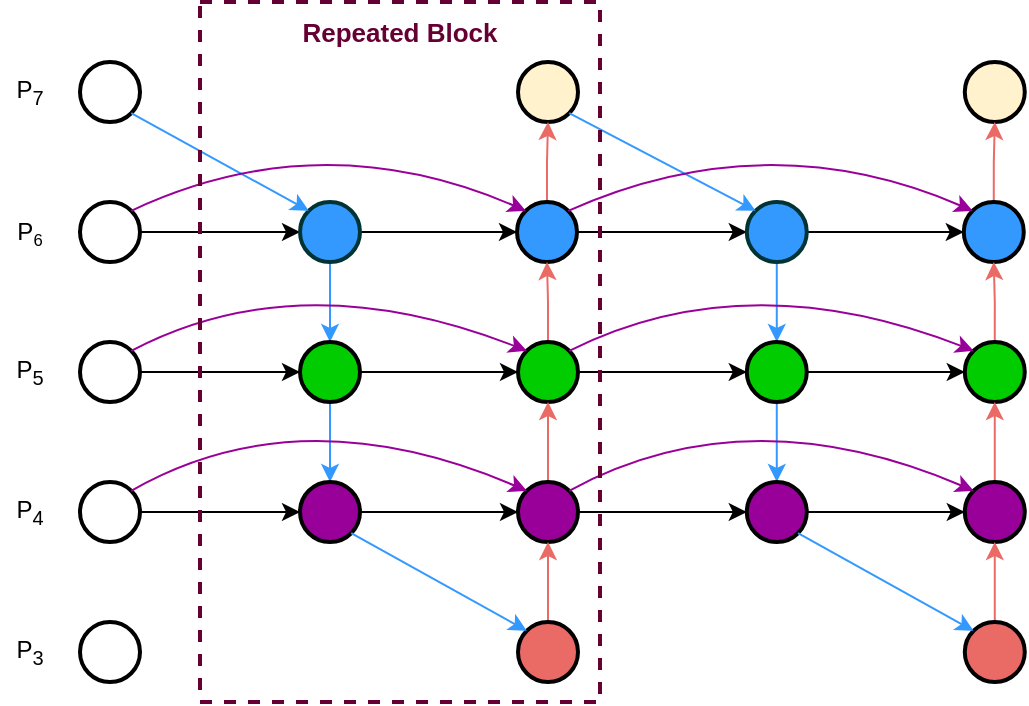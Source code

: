 <mxfile version="20.2.3" type="github">
  <diagram id="sMtTaDwT5XrPgKgThKP9" name="第 1 页">
    <mxGraphModel dx="1422" dy="761" grid="1" gridSize="10" guides="1" tooltips="1" connect="1" arrows="1" fold="1" page="1" pageScale="1" pageWidth="827" pageHeight="1169" math="0" shadow="0">
      <root>
        <mxCell id="0" />
        <mxCell id="1" parent="0" />
        <mxCell id="uvOmoEfLct1VwI4fXbVf-1" value="" style="ellipse;whiteSpace=wrap;html=1;aspect=fixed;strokeWidth=2;" vertex="1" parent="1">
          <mxGeometry x="180" y="180" width="30" height="30" as="geometry" />
        </mxCell>
        <mxCell id="uvOmoEfLct1VwI4fXbVf-18" style="edgeStyle=orthogonalEdgeStyle;rounded=0;orthogonalLoop=1;jettySize=auto;html=1;exitX=1;exitY=0.5;exitDx=0;exitDy=0;entryX=0;entryY=0.5;entryDx=0;entryDy=0;" edge="1" parent="1" source="uvOmoEfLct1VwI4fXbVf-2" target="uvOmoEfLct1VwI4fXbVf-6">
          <mxGeometry relative="1" as="geometry" />
        </mxCell>
        <mxCell id="uvOmoEfLct1VwI4fXbVf-2" value="" style="ellipse;whiteSpace=wrap;html=1;aspect=fixed;strokeWidth=2;" vertex="1" parent="1">
          <mxGeometry x="180" y="250" width="30" height="30" as="geometry" />
        </mxCell>
        <mxCell id="uvOmoEfLct1VwI4fXbVf-20" style="edgeStyle=orthogonalEdgeStyle;rounded=0;orthogonalLoop=1;jettySize=auto;html=1;exitX=1;exitY=0.5;exitDx=0;exitDy=0;entryX=0;entryY=0.5;entryDx=0;entryDy=0;" edge="1" parent="1" source="uvOmoEfLct1VwI4fXbVf-3" target="uvOmoEfLct1VwI4fXbVf-7">
          <mxGeometry relative="1" as="geometry" />
        </mxCell>
        <mxCell id="uvOmoEfLct1VwI4fXbVf-3" value="" style="ellipse;whiteSpace=wrap;html=1;aspect=fixed;strokeWidth=2;" vertex="1" parent="1">
          <mxGeometry x="180" y="320" width="30" height="30" as="geometry" />
        </mxCell>
        <mxCell id="uvOmoEfLct1VwI4fXbVf-22" style="edgeStyle=orthogonalEdgeStyle;rounded=0;orthogonalLoop=1;jettySize=auto;html=1;exitX=1;exitY=0.5;exitDx=0;exitDy=0;entryX=0;entryY=0.5;entryDx=0;entryDy=0;" edge="1" parent="1" source="uvOmoEfLct1VwI4fXbVf-4" target="uvOmoEfLct1VwI4fXbVf-8">
          <mxGeometry relative="1" as="geometry" />
        </mxCell>
        <mxCell id="uvOmoEfLct1VwI4fXbVf-4" value="" style="ellipse;whiteSpace=wrap;html=1;aspect=fixed;strokeWidth=2;" vertex="1" parent="1">
          <mxGeometry x="180" y="390" width="30" height="30" as="geometry" />
        </mxCell>
        <mxCell id="uvOmoEfLct1VwI4fXbVf-5" value="" style="ellipse;whiteSpace=wrap;html=1;aspect=fixed;strokeWidth=2;" vertex="1" parent="1">
          <mxGeometry x="180" y="460" width="30" height="30" as="geometry" />
        </mxCell>
        <mxCell id="uvOmoEfLct1VwI4fXbVf-19" style="edgeStyle=orthogonalEdgeStyle;rounded=0;orthogonalLoop=1;jettySize=auto;html=1;exitX=1;exitY=0.5;exitDx=0;exitDy=0;entryX=0;entryY=0.5;entryDx=0;entryDy=0;" edge="1" parent="1" source="uvOmoEfLct1VwI4fXbVf-6" target="uvOmoEfLct1VwI4fXbVf-10">
          <mxGeometry relative="1" as="geometry" />
        </mxCell>
        <mxCell id="uvOmoEfLct1VwI4fXbVf-28" style="edgeStyle=orthogonalEdgeStyle;rounded=0;orthogonalLoop=1;jettySize=auto;html=1;exitX=0.5;exitY=1;exitDx=0;exitDy=0;entryX=0.5;entryY=0;entryDx=0;entryDy=0;strokeColor=#3399FF;" edge="1" parent="1" source="uvOmoEfLct1VwI4fXbVf-6" target="uvOmoEfLct1VwI4fXbVf-7">
          <mxGeometry relative="1" as="geometry" />
        </mxCell>
        <mxCell id="uvOmoEfLct1VwI4fXbVf-6" value="" style="ellipse;whiteSpace=wrap;html=1;aspect=fixed;fillColor=#3399FF;strokeColor=#003333;strokeWidth=2;" vertex="1" parent="1">
          <mxGeometry x="290" y="250" width="30" height="30" as="geometry" />
        </mxCell>
        <mxCell id="uvOmoEfLct1VwI4fXbVf-21" style="edgeStyle=orthogonalEdgeStyle;rounded=0;orthogonalLoop=1;jettySize=auto;html=1;exitX=1;exitY=0.5;exitDx=0;exitDy=0;entryX=0;entryY=0.5;entryDx=0;entryDy=0;" edge="1" parent="1" source="uvOmoEfLct1VwI4fXbVf-7" target="uvOmoEfLct1VwI4fXbVf-11">
          <mxGeometry relative="1" as="geometry" />
        </mxCell>
        <mxCell id="uvOmoEfLct1VwI4fXbVf-29" style="edgeStyle=orthogonalEdgeStyle;rounded=0;orthogonalLoop=1;jettySize=auto;html=1;exitX=0.5;exitY=1;exitDx=0;exitDy=0;entryX=0.5;entryY=0;entryDx=0;entryDy=0;strokeColor=#3399FF;" edge="1" parent="1" source="uvOmoEfLct1VwI4fXbVf-7" target="uvOmoEfLct1VwI4fXbVf-8">
          <mxGeometry relative="1" as="geometry" />
        </mxCell>
        <mxCell id="uvOmoEfLct1VwI4fXbVf-7" value="" style="ellipse;whiteSpace=wrap;html=1;aspect=fixed;strokeWidth=2;fillColor=#00CC00;" vertex="1" parent="1">
          <mxGeometry x="290" y="320" width="30" height="30" as="geometry" />
        </mxCell>
        <mxCell id="uvOmoEfLct1VwI4fXbVf-23" style="edgeStyle=orthogonalEdgeStyle;rounded=0;orthogonalLoop=1;jettySize=auto;html=1;exitX=1;exitY=0.5;exitDx=0;exitDy=0;entryX=0;entryY=0.5;entryDx=0;entryDy=0;" edge="1" parent="1" source="uvOmoEfLct1VwI4fXbVf-8" target="uvOmoEfLct1VwI4fXbVf-12">
          <mxGeometry relative="1" as="geometry" />
        </mxCell>
        <mxCell id="uvOmoEfLct1VwI4fXbVf-8" value="" style="ellipse;whiteSpace=wrap;html=1;aspect=fixed;strokeWidth=2;fillColor=#990099;" vertex="1" parent="1">
          <mxGeometry x="290" y="390" width="30" height="30" as="geometry" />
        </mxCell>
        <mxCell id="uvOmoEfLct1VwI4fXbVf-9" value="" style="ellipse;whiteSpace=wrap;html=1;aspect=fixed;strokeWidth=2;fillColor=#FFF2CC;" vertex="1" parent="1">
          <mxGeometry x="399" y="180" width="30" height="30" as="geometry" />
        </mxCell>
        <mxCell id="uvOmoEfLct1VwI4fXbVf-33" style="edgeStyle=orthogonalEdgeStyle;rounded=0;orthogonalLoop=1;jettySize=auto;html=1;exitX=0.5;exitY=0;exitDx=0;exitDy=0;entryX=0.5;entryY=1;entryDx=0;entryDy=0;strokeColor=#EA6B66;" edge="1" parent="1" source="uvOmoEfLct1VwI4fXbVf-10" target="uvOmoEfLct1VwI4fXbVf-9">
          <mxGeometry relative="1" as="geometry" />
        </mxCell>
        <mxCell id="uvOmoEfLct1VwI4fXbVf-10" value="" style="ellipse;whiteSpace=wrap;html=1;aspect=fixed;strokeWidth=2;fillColor=#3399FF;" vertex="1" parent="1">
          <mxGeometry x="398.5" y="250" width="30" height="30" as="geometry" />
        </mxCell>
        <mxCell id="uvOmoEfLct1VwI4fXbVf-32" style="edgeStyle=orthogonalEdgeStyle;rounded=0;orthogonalLoop=1;jettySize=auto;html=1;exitX=0.5;exitY=0;exitDx=0;exitDy=0;entryX=0.5;entryY=1;entryDx=0;entryDy=0;strokeColor=#EA6B66;" edge="1" parent="1" source="uvOmoEfLct1VwI4fXbVf-11" target="uvOmoEfLct1VwI4fXbVf-10">
          <mxGeometry relative="1" as="geometry" />
        </mxCell>
        <mxCell id="uvOmoEfLct1VwI4fXbVf-11" value="" style="ellipse;whiteSpace=wrap;html=1;aspect=fixed;strokeWidth=2;fillColor=#00CC00;" vertex="1" parent="1">
          <mxGeometry x="399" y="320" width="30" height="30" as="geometry" />
        </mxCell>
        <mxCell id="uvOmoEfLct1VwI4fXbVf-31" style="edgeStyle=orthogonalEdgeStyle;rounded=0;orthogonalLoop=1;jettySize=auto;html=1;exitX=0.5;exitY=0;exitDx=0;exitDy=0;entryX=0.5;entryY=1;entryDx=0;entryDy=0;strokeColor=#EA6B66;" edge="1" parent="1" source="uvOmoEfLct1VwI4fXbVf-12" target="uvOmoEfLct1VwI4fXbVf-11">
          <mxGeometry relative="1" as="geometry" />
        </mxCell>
        <mxCell id="uvOmoEfLct1VwI4fXbVf-12" value="" style="ellipse;whiteSpace=wrap;html=1;aspect=fixed;strokeWidth=2;fillColor=#990099;" vertex="1" parent="1">
          <mxGeometry x="399" y="390" width="30" height="30" as="geometry" />
        </mxCell>
        <mxCell id="uvOmoEfLct1VwI4fXbVf-30" style="edgeStyle=orthogonalEdgeStyle;rounded=0;orthogonalLoop=1;jettySize=auto;html=1;exitX=0.5;exitY=0;exitDx=0;exitDy=0;entryX=0.5;entryY=1;entryDx=0;entryDy=0;strokeColor=#EA6B66;" edge="1" parent="1" source="uvOmoEfLct1VwI4fXbVf-13" target="uvOmoEfLct1VwI4fXbVf-12">
          <mxGeometry relative="1" as="geometry" />
        </mxCell>
        <mxCell id="uvOmoEfLct1VwI4fXbVf-13" value="" style="ellipse;whiteSpace=wrap;html=1;aspect=fixed;strokeWidth=2;fillColor=#EA6B66;" vertex="1" parent="1">
          <mxGeometry x="399" y="460" width="30" height="30" as="geometry" />
        </mxCell>
        <mxCell id="uvOmoEfLct1VwI4fXbVf-25" value="" style="endArrow=classic;html=1;rounded=0;strokeColor=#3399FF;entryX=0;entryY=0;entryDx=0;entryDy=0;exitX=1;exitY=1;exitDx=0;exitDy=0;" edge="1" parent="1" source="uvOmoEfLct1VwI4fXbVf-1" target="uvOmoEfLct1VwI4fXbVf-6">
          <mxGeometry width="50" height="50" relative="1" as="geometry">
            <mxPoint x="320" y="160" as="sourcePoint" />
            <mxPoint x="370" y="110" as="targetPoint" />
          </mxGeometry>
        </mxCell>
        <mxCell id="uvOmoEfLct1VwI4fXbVf-26" value="" style="endArrow=classic;html=1;rounded=0;strokeColor=#3399FF;entryX=0;entryY=0;entryDx=0;entryDy=0;exitX=1;exitY=1;exitDx=0;exitDy=0;" edge="1" parent="1" source="uvOmoEfLct1VwI4fXbVf-8" target="uvOmoEfLct1VwI4fXbVf-13">
          <mxGeometry width="50" height="50" relative="1" as="geometry">
            <mxPoint x="489.997" y="279.997" as="sourcePoint" />
            <mxPoint x="578.783" y="328.783" as="targetPoint" />
          </mxGeometry>
        </mxCell>
        <mxCell id="uvOmoEfLct1VwI4fXbVf-34" value="P&lt;sub&gt;7&lt;/sub&gt;" style="text;html=1;strokeColor=none;fillColor=none;align=center;verticalAlign=middle;whiteSpace=wrap;rounded=0;" vertex="1" parent="1">
          <mxGeometry x="140" y="180" width="30" height="30" as="geometry" />
        </mxCell>
        <mxCell id="uvOmoEfLct1VwI4fXbVf-35" value="P&lt;span style=&quot;font-size: 10px;&quot;&gt;&lt;sub&gt;6&lt;/sub&gt;&lt;/span&gt;" style="text;html=1;strokeColor=none;fillColor=none;align=center;verticalAlign=middle;whiteSpace=wrap;rounded=0;" vertex="1" parent="1">
          <mxGeometry x="140" y="250" width="30" height="30" as="geometry" />
        </mxCell>
        <mxCell id="uvOmoEfLct1VwI4fXbVf-36" value="P&lt;sub&gt;5&lt;/sub&gt;" style="text;html=1;strokeColor=none;fillColor=none;align=center;verticalAlign=middle;whiteSpace=wrap;rounded=0;" vertex="1" parent="1">
          <mxGeometry x="140" y="320" width="30" height="30" as="geometry" />
        </mxCell>
        <mxCell id="uvOmoEfLct1VwI4fXbVf-37" value="P&lt;sub&gt;4&lt;/sub&gt;" style="text;html=1;strokeColor=none;fillColor=none;align=center;verticalAlign=middle;whiteSpace=wrap;rounded=0;" vertex="1" parent="1">
          <mxGeometry x="140" y="390" width="30" height="30" as="geometry" />
        </mxCell>
        <mxCell id="uvOmoEfLct1VwI4fXbVf-38" value="P&lt;sub&gt;3&lt;/sub&gt;" style="text;html=1;strokeColor=none;fillColor=none;align=center;verticalAlign=middle;whiteSpace=wrap;rounded=0;" vertex="1" parent="1">
          <mxGeometry x="140" y="460" width="30" height="30" as="geometry" />
        </mxCell>
        <mxCell id="uvOmoEfLct1VwI4fXbVf-39" value="" style="curved=1;endArrow=classic;html=1;rounded=0;strokeColor=#990099;entryX=0;entryY=0;entryDx=0;entryDy=0;exitX=1;exitY=0;exitDx=0;exitDy=0;" edge="1" parent="1" source="uvOmoEfLct1VwI4fXbVf-2" target="uvOmoEfLct1VwI4fXbVf-10">
          <mxGeometry width="50" height="50" relative="1" as="geometry">
            <mxPoint x="300" y="190" as="sourcePoint" />
            <mxPoint x="350" y="140" as="targetPoint" />
            <Array as="points">
              <mxPoint x="300" y="210" />
            </Array>
          </mxGeometry>
        </mxCell>
        <mxCell id="uvOmoEfLct1VwI4fXbVf-40" value="" style="curved=1;endArrow=classic;html=1;rounded=0;strokeColor=#990099;entryX=0;entryY=0;entryDx=0;entryDy=0;exitX=1;exitY=0;exitDx=0;exitDy=0;" edge="1" parent="1" source="uvOmoEfLct1VwI4fXbVf-3" target="uvOmoEfLct1VwI4fXbVf-11">
          <mxGeometry width="50" height="50" relative="1" as="geometry">
            <mxPoint x="210" y="310" as="sourcePoint" />
            <mxPoint x="398.503" y="320.003" as="targetPoint" />
            <Array as="points">
              <mxPoint x="290" y="280" />
            </Array>
          </mxGeometry>
        </mxCell>
        <mxCell id="uvOmoEfLct1VwI4fXbVf-41" value="" style="curved=1;endArrow=classic;html=1;rounded=0;strokeColor=#990099;entryX=0;entryY=0;entryDx=0;entryDy=0;exitX=1;exitY=0;exitDx=0;exitDy=0;" edge="1" parent="1" source="uvOmoEfLct1VwI4fXbVf-4" target="uvOmoEfLct1VwI4fXbVf-12">
          <mxGeometry width="50" height="50" relative="1" as="geometry">
            <mxPoint x="206.107" y="390.003" as="sourcePoint" />
            <mxPoint x="403.893" y="390.003" as="targetPoint" />
            <Array as="points">
              <mxPoint x="290" y="346" />
            </Array>
          </mxGeometry>
        </mxCell>
        <mxCell id="uvOmoEfLct1VwI4fXbVf-42" style="edgeStyle=orthogonalEdgeStyle;rounded=0;orthogonalLoop=1;jettySize=auto;html=1;entryX=0;entryY=0.5;entryDx=0;entryDy=0;exitX=1;exitY=0.5;exitDx=0;exitDy=0;" edge="1" parent="1" target="uvOmoEfLct1VwI4fXbVf-47" source="uvOmoEfLct1VwI4fXbVf-10">
          <mxGeometry relative="1" as="geometry">
            <mxPoint x="440" y="265" as="sourcePoint" />
          </mxGeometry>
        </mxCell>
        <mxCell id="uvOmoEfLct1VwI4fXbVf-43" style="edgeStyle=orthogonalEdgeStyle;rounded=0;orthogonalLoop=1;jettySize=auto;html=1;entryX=0;entryY=0.5;entryDx=0;entryDy=0;exitX=1;exitY=0.5;exitDx=0;exitDy=0;" edge="1" parent="1" target="uvOmoEfLct1VwI4fXbVf-50" source="uvOmoEfLct1VwI4fXbVf-11">
          <mxGeometry relative="1" as="geometry">
            <mxPoint x="440" y="335" as="sourcePoint" />
          </mxGeometry>
        </mxCell>
        <mxCell id="uvOmoEfLct1VwI4fXbVf-44" style="edgeStyle=orthogonalEdgeStyle;rounded=0;orthogonalLoop=1;jettySize=auto;html=1;entryX=0;entryY=0.5;entryDx=0;entryDy=0;exitX=1;exitY=0.5;exitDx=0;exitDy=0;" edge="1" parent="1" target="uvOmoEfLct1VwI4fXbVf-52" source="uvOmoEfLct1VwI4fXbVf-12">
          <mxGeometry relative="1" as="geometry">
            <mxPoint x="440" y="405" as="sourcePoint" />
          </mxGeometry>
        </mxCell>
        <mxCell id="uvOmoEfLct1VwI4fXbVf-45" style="edgeStyle=orthogonalEdgeStyle;rounded=0;orthogonalLoop=1;jettySize=auto;html=1;exitX=1;exitY=0.5;exitDx=0;exitDy=0;entryX=0;entryY=0.5;entryDx=0;entryDy=0;" edge="1" parent="1" source="uvOmoEfLct1VwI4fXbVf-47" target="uvOmoEfLct1VwI4fXbVf-55">
          <mxGeometry relative="1" as="geometry" />
        </mxCell>
        <mxCell id="uvOmoEfLct1VwI4fXbVf-46" style="edgeStyle=orthogonalEdgeStyle;rounded=0;orthogonalLoop=1;jettySize=auto;html=1;exitX=0.5;exitY=1;exitDx=0;exitDy=0;entryX=0.5;entryY=0;entryDx=0;entryDy=0;strokeColor=#3399FF;" edge="1" parent="1" source="uvOmoEfLct1VwI4fXbVf-47" target="uvOmoEfLct1VwI4fXbVf-50">
          <mxGeometry relative="1" as="geometry" />
        </mxCell>
        <mxCell id="uvOmoEfLct1VwI4fXbVf-47" value="" style="ellipse;whiteSpace=wrap;html=1;aspect=fixed;fillColor=#3399FF;strokeColor=#003333;strokeWidth=2;" vertex="1" parent="1">
          <mxGeometry x="513.39" y="250" width="30" height="30" as="geometry" />
        </mxCell>
        <mxCell id="uvOmoEfLct1VwI4fXbVf-48" style="edgeStyle=orthogonalEdgeStyle;rounded=0;orthogonalLoop=1;jettySize=auto;html=1;exitX=1;exitY=0.5;exitDx=0;exitDy=0;entryX=0;entryY=0.5;entryDx=0;entryDy=0;" edge="1" parent="1" source="uvOmoEfLct1VwI4fXbVf-50" target="uvOmoEfLct1VwI4fXbVf-57">
          <mxGeometry relative="1" as="geometry" />
        </mxCell>
        <mxCell id="uvOmoEfLct1VwI4fXbVf-49" style="edgeStyle=orthogonalEdgeStyle;rounded=0;orthogonalLoop=1;jettySize=auto;html=1;exitX=0.5;exitY=1;exitDx=0;exitDy=0;entryX=0.5;entryY=0;entryDx=0;entryDy=0;strokeColor=#3399FF;" edge="1" parent="1" source="uvOmoEfLct1VwI4fXbVf-50" target="uvOmoEfLct1VwI4fXbVf-52">
          <mxGeometry relative="1" as="geometry" />
        </mxCell>
        <mxCell id="uvOmoEfLct1VwI4fXbVf-50" value="" style="ellipse;whiteSpace=wrap;html=1;aspect=fixed;strokeWidth=2;fillColor=#00CC00;" vertex="1" parent="1">
          <mxGeometry x="513.39" y="320" width="30" height="30" as="geometry" />
        </mxCell>
        <mxCell id="uvOmoEfLct1VwI4fXbVf-51" style="edgeStyle=orthogonalEdgeStyle;rounded=0;orthogonalLoop=1;jettySize=auto;html=1;exitX=1;exitY=0.5;exitDx=0;exitDy=0;entryX=0;entryY=0.5;entryDx=0;entryDy=0;" edge="1" parent="1" source="uvOmoEfLct1VwI4fXbVf-52" target="uvOmoEfLct1VwI4fXbVf-59">
          <mxGeometry relative="1" as="geometry" />
        </mxCell>
        <mxCell id="uvOmoEfLct1VwI4fXbVf-52" value="" style="ellipse;whiteSpace=wrap;html=1;aspect=fixed;strokeWidth=2;fillColor=#990099;" vertex="1" parent="1">
          <mxGeometry x="513.39" y="390" width="30" height="30" as="geometry" />
        </mxCell>
        <mxCell id="uvOmoEfLct1VwI4fXbVf-53" value="" style="ellipse;whiteSpace=wrap;html=1;aspect=fixed;strokeWidth=2;fillColor=#FFF2CC;" vertex="1" parent="1">
          <mxGeometry x="622.39" y="180" width="30" height="30" as="geometry" />
        </mxCell>
        <mxCell id="uvOmoEfLct1VwI4fXbVf-54" style="edgeStyle=orthogonalEdgeStyle;rounded=0;orthogonalLoop=1;jettySize=auto;html=1;exitX=0.5;exitY=0;exitDx=0;exitDy=0;entryX=0.5;entryY=1;entryDx=0;entryDy=0;strokeColor=#EA6B66;" edge="1" parent="1" source="uvOmoEfLct1VwI4fXbVf-55" target="uvOmoEfLct1VwI4fXbVf-53">
          <mxGeometry relative="1" as="geometry" />
        </mxCell>
        <mxCell id="uvOmoEfLct1VwI4fXbVf-55" value="" style="ellipse;whiteSpace=wrap;html=1;aspect=fixed;strokeWidth=2;fillColor=#3399FF;" vertex="1" parent="1">
          <mxGeometry x="621.89" y="250" width="30" height="30" as="geometry" />
        </mxCell>
        <mxCell id="uvOmoEfLct1VwI4fXbVf-56" style="edgeStyle=orthogonalEdgeStyle;rounded=0;orthogonalLoop=1;jettySize=auto;html=1;exitX=0.5;exitY=0;exitDx=0;exitDy=0;entryX=0.5;entryY=1;entryDx=0;entryDy=0;strokeColor=#EA6B66;" edge="1" parent="1" source="uvOmoEfLct1VwI4fXbVf-57" target="uvOmoEfLct1VwI4fXbVf-55">
          <mxGeometry relative="1" as="geometry" />
        </mxCell>
        <mxCell id="uvOmoEfLct1VwI4fXbVf-57" value="" style="ellipse;whiteSpace=wrap;html=1;aspect=fixed;strokeWidth=2;fillColor=#00CC00;" vertex="1" parent="1">
          <mxGeometry x="622.39" y="320" width="30" height="30" as="geometry" />
        </mxCell>
        <mxCell id="uvOmoEfLct1VwI4fXbVf-58" style="edgeStyle=orthogonalEdgeStyle;rounded=0;orthogonalLoop=1;jettySize=auto;html=1;exitX=0.5;exitY=0;exitDx=0;exitDy=0;entryX=0.5;entryY=1;entryDx=0;entryDy=0;strokeColor=#EA6B66;" edge="1" parent="1" source="uvOmoEfLct1VwI4fXbVf-59" target="uvOmoEfLct1VwI4fXbVf-57">
          <mxGeometry relative="1" as="geometry" />
        </mxCell>
        <mxCell id="uvOmoEfLct1VwI4fXbVf-59" value="" style="ellipse;whiteSpace=wrap;html=1;aspect=fixed;strokeWidth=2;fillColor=#990099;" vertex="1" parent="1">
          <mxGeometry x="622.39" y="390" width="30" height="30" as="geometry" />
        </mxCell>
        <mxCell id="uvOmoEfLct1VwI4fXbVf-60" style="edgeStyle=orthogonalEdgeStyle;rounded=0;orthogonalLoop=1;jettySize=auto;html=1;exitX=0.5;exitY=0;exitDx=0;exitDy=0;entryX=0.5;entryY=1;entryDx=0;entryDy=0;strokeColor=#EA6B66;" edge="1" parent="1" source="uvOmoEfLct1VwI4fXbVf-61" target="uvOmoEfLct1VwI4fXbVf-59">
          <mxGeometry relative="1" as="geometry" />
        </mxCell>
        <mxCell id="uvOmoEfLct1VwI4fXbVf-61" value="" style="ellipse;whiteSpace=wrap;html=1;aspect=fixed;strokeWidth=2;fillColor=#EA6B66;" vertex="1" parent="1">
          <mxGeometry x="622.39" y="460" width="30" height="30" as="geometry" />
        </mxCell>
        <mxCell id="uvOmoEfLct1VwI4fXbVf-62" value="" style="endArrow=classic;html=1;rounded=0;strokeColor=#3399FF;entryX=0;entryY=0;entryDx=0;entryDy=0;exitX=1;exitY=1;exitDx=0;exitDy=0;" edge="1" parent="1" target="uvOmoEfLct1VwI4fXbVf-47" source="uvOmoEfLct1VwI4fXbVf-9">
          <mxGeometry width="50" height="50" relative="1" as="geometry">
            <mxPoint x="428.997" y="205.607" as="sourcePoint" />
            <mxPoint x="593.39" y="110" as="targetPoint" />
          </mxGeometry>
        </mxCell>
        <mxCell id="uvOmoEfLct1VwI4fXbVf-63" value="" style="endArrow=classic;html=1;rounded=0;strokeColor=#3399FF;entryX=0;entryY=0;entryDx=0;entryDy=0;exitX=1;exitY=1;exitDx=0;exitDy=0;" edge="1" parent="1" source="uvOmoEfLct1VwI4fXbVf-52" target="uvOmoEfLct1VwI4fXbVf-61">
          <mxGeometry width="50" height="50" relative="1" as="geometry">
            <mxPoint x="713.387" y="279.997" as="sourcePoint" />
            <mxPoint x="802.173" y="328.783" as="targetPoint" />
          </mxGeometry>
        </mxCell>
        <mxCell id="uvOmoEfLct1VwI4fXbVf-64" value="" style="curved=1;endArrow=classic;html=1;rounded=0;strokeColor=#990099;entryX=0;entryY=0;entryDx=0;entryDy=0;exitX=1;exitY=0;exitDx=0;exitDy=0;" edge="1" parent="1" target="uvOmoEfLct1VwI4fXbVf-55" source="uvOmoEfLct1VwI4fXbVf-10">
          <mxGeometry width="50" height="50" relative="1" as="geometry">
            <mxPoint x="428.997" y="254.393" as="sourcePoint" />
            <mxPoint x="573.39" y="140" as="targetPoint" />
            <Array as="points">
              <mxPoint x="523.39" y="210" />
            </Array>
          </mxGeometry>
        </mxCell>
        <mxCell id="uvOmoEfLct1VwI4fXbVf-65" value="" style="curved=1;endArrow=classic;html=1;rounded=0;strokeColor=#990099;entryX=0;entryY=0;entryDx=0;entryDy=0;exitX=1;exitY=0;exitDx=0;exitDy=0;" edge="1" parent="1" target="uvOmoEfLct1VwI4fXbVf-57" source="uvOmoEfLct1VwI4fXbVf-11">
          <mxGeometry width="50" height="50" relative="1" as="geometry">
            <mxPoint x="428.997" y="324.393" as="sourcePoint" />
            <mxPoint x="621.893" y="320.003" as="targetPoint" />
            <Array as="points">
              <mxPoint x="513.39" y="280" />
            </Array>
          </mxGeometry>
        </mxCell>
        <mxCell id="uvOmoEfLct1VwI4fXbVf-66" value="" style="curved=1;endArrow=classic;html=1;rounded=0;strokeColor=#990099;entryX=0;entryY=0;entryDx=0;entryDy=0;exitX=1;exitY=0;exitDx=0;exitDy=0;" edge="1" parent="1" target="uvOmoEfLct1VwI4fXbVf-59" source="uvOmoEfLct1VwI4fXbVf-12">
          <mxGeometry width="50" height="50" relative="1" as="geometry">
            <mxPoint x="428.997" y="394.393" as="sourcePoint" />
            <mxPoint x="627.283" y="390.003" as="targetPoint" />
            <Array as="points">
              <mxPoint x="513.39" y="346" />
            </Array>
          </mxGeometry>
        </mxCell>
        <mxCell id="uvOmoEfLct1VwI4fXbVf-68" value="" style="rounded=0;whiteSpace=wrap;html=1;strokeColor=#660033;strokeWidth=2;fillColor=none;dashed=1;" vertex="1" parent="1">
          <mxGeometry x="240" y="150" width="200" height="350" as="geometry" />
        </mxCell>
        <mxCell id="uvOmoEfLct1VwI4fXbVf-69" value="&lt;font color=&quot;#660033&quot; size=&quot;1&quot; style=&quot;&quot;&gt;&lt;b style=&quot;font-size: 13px;&quot;&gt;Repeated Block&lt;/b&gt;&lt;/font&gt;" style="text;html=1;strokeColor=none;fillColor=none;align=center;verticalAlign=middle;whiteSpace=wrap;rounded=0;dashed=1;" vertex="1" parent="1">
          <mxGeometry x="285" y="150" width="110" height="30" as="geometry" />
        </mxCell>
      </root>
    </mxGraphModel>
  </diagram>
</mxfile>
